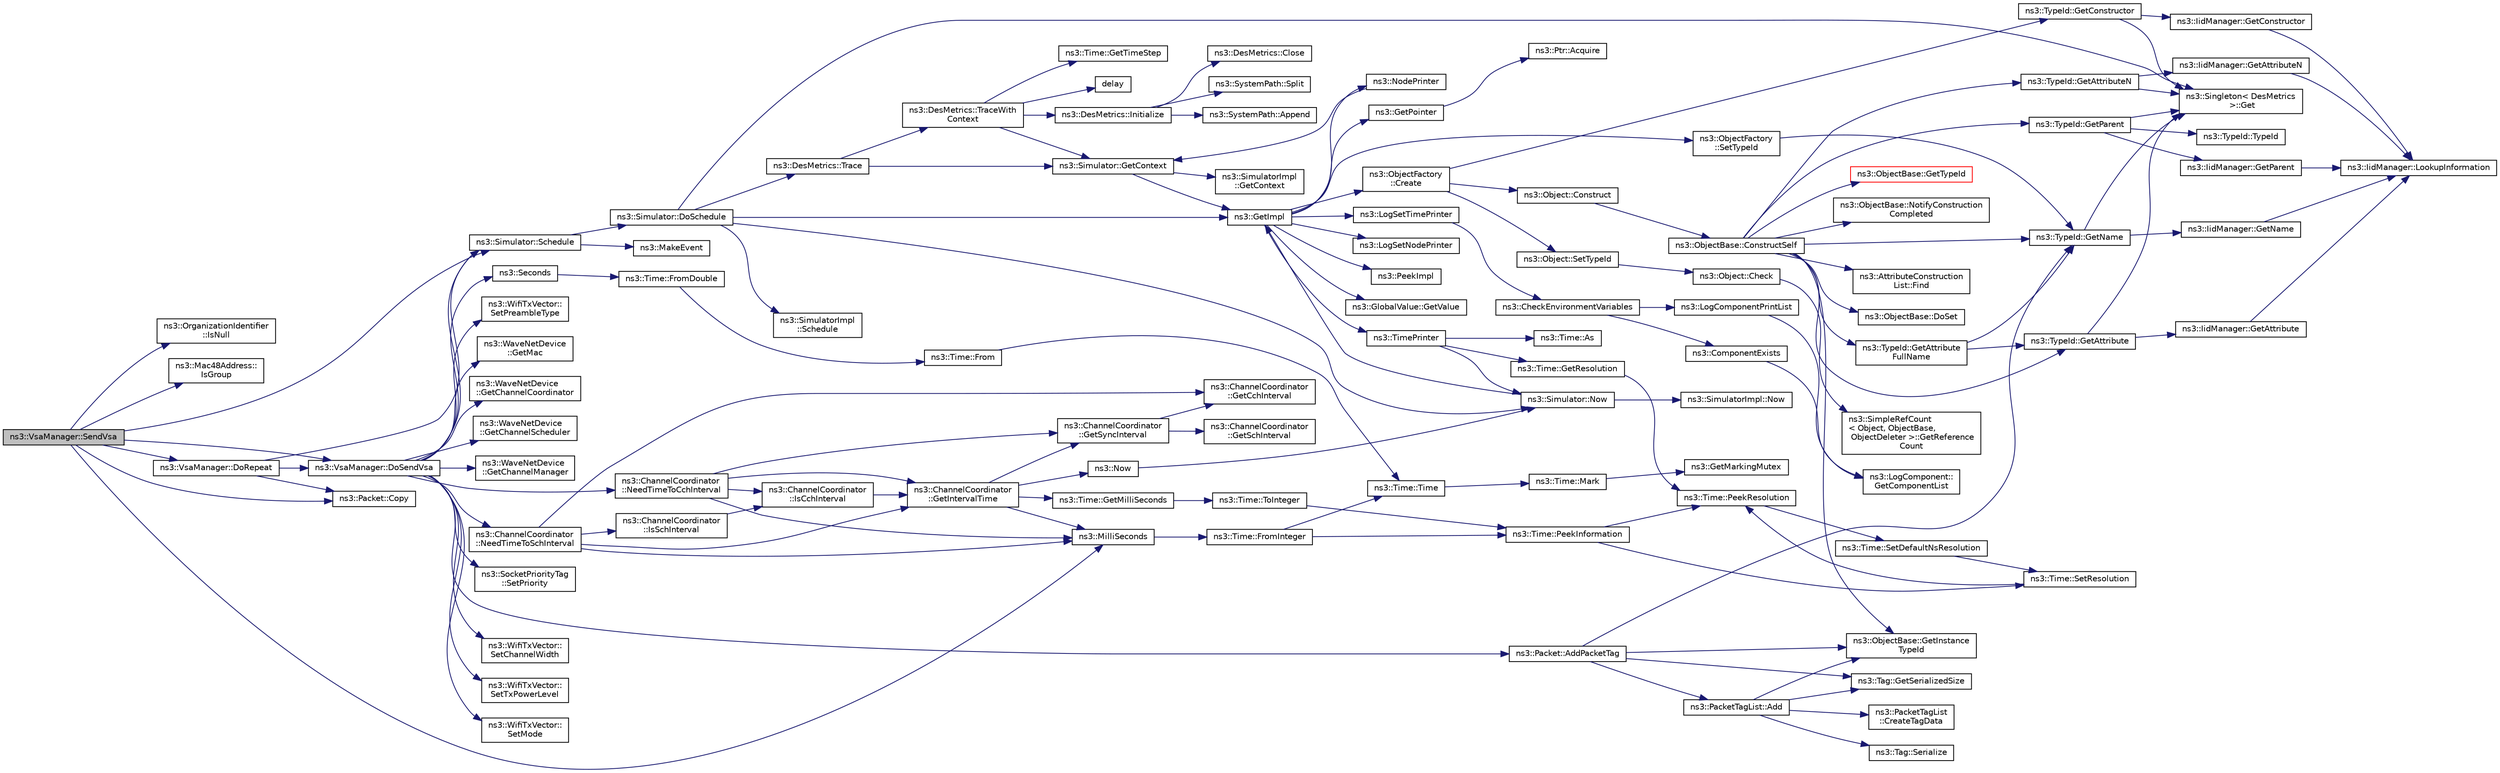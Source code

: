 digraph "ns3::VsaManager::SendVsa"
{
  edge [fontname="Helvetica",fontsize="10",labelfontname="Helvetica",labelfontsize="10"];
  node [fontname="Helvetica",fontsize="10",shape=record];
  rankdir="LR";
  Node1 [label="ns3::VsaManager::SendVsa",height=0.2,width=0.4,color="black", fillcolor="grey75", style="filled", fontcolor="black"];
  Node1 -> Node2 [color="midnightblue",fontsize="10",style="solid"];
  Node2 [label="ns3::OrganizationIdentifier\l::IsNull",height=0.2,width=0.4,color="black", fillcolor="white", style="filled",URL="$d4/dac/classns3_1_1OrganizationIdentifier.html#a40c43d904d972875133a53eda72ce00e"];
  Node1 -> Node3 [color="midnightblue",fontsize="10",style="solid"];
  Node3 [label="ns3::Mac48Address::\lIsGroup",height=0.2,width=0.4,color="black", fillcolor="white", style="filled",URL="$db/dee/classns3_1_1Mac48Address.html#ae191b13b8ecd9d138c2301483ab826e8"];
  Node1 -> Node4 [color="midnightblue",fontsize="10",style="solid"];
  Node4 [label="ns3::MilliSeconds",height=0.2,width=0.4,color="black", fillcolor="white", style="filled",URL="$d1/dec/group__timecivil.html#gaf26127cf4571146b83a92ee18679c7a9"];
  Node4 -> Node5 [color="midnightblue",fontsize="10",style="solid"];
  Node5 [label="ns3::Time::FromInteger",height=0.2,width=0.4,color="black", fillcolor="white", style="filled",URL="$dc/d04/classns3_1_1Time.html#a3e742c67b2764e75ff95f9b754d43fe9"];
  Node5 -> Node6 [color="midnightblue",fontsize="10",style="solid"];
  Node6 [label="ns3::Time::PeekInformation",height=0.2,width=0.4,color="black", fillcolor="white", style="filled",URL="$dc/d04/classns3_1_1Time.html#a0b023c55c20582aa7c1781aacf128034"];
  Node6 -> Node7 [color="midnightblue",fontsize="10",style="solid"];
  Node7 [label="ns3::Time::PeekResolution",height=0.2,width=0.4,color="black", fillcolor="white", style="filled",URL="$dc/d04/classns3_1_1Time.html#a963e53522278fcbdf1ab9f7adbd0f5d6"];
  Node7 -> Node8 [color="midnightblue",fontsize="10",style="solid"];
  Node8 [label="ns3::Time::SetDefaultNsResolution",height=0.2,width=0.4,color="black", fillcolor="white", style="filled",URL="$dc/d04/classns3_1_1Time.html#a6a872e62f71dfa817fef2c549473d980"];
  Node8 -> Node9 [color="midnightblue",fontsize="10",style="solid"];
  Node9 [label="ns3::Time::SetResolution",height=0.2,width=0.4,color="black", fillcolor="white", style="filled",URL="$dc/d04/classns3_1_1Time.html#ac89165ba7715b66017a49c718f4aef09"];
  Node9 -> Node7 [color="midnightblue",fontsize="10",style="solid"];
  Node6 -> Node9 [color="midnightblue",fontsize="10",style="solid"];
  Node5 -> Node10 [color="midnightblue",fontsize="10",style="solid"];
  Node10 [label="ns3::Time::Time",height=0.2,width=0.4,color="black", fillcolor="white", style="filled",URL="$dc/d04/classns3_1_1Time.html#a8a39dc1b8cbbd7fe6d940e492d1b925e"];
  Node10 -> Node11 [color="midnightblue",fontsize="10",style="solid"];
  Node11 [label="ns3::Time::Mark",height=0.2,width=0.4,color="black", fillcolor="white", style="filled",URL="$dc/d04/classns3_1_1Time.html#aa7eef2a1119c1c4855d99f1e83d44c54"];
  Node11 -> Node12 [color="midnightblue",fontsize="10",style="solid"];
  Node12 [label="ns3::GetMarkingMutex",height=0.2,width=0.4,color="black", fillcolor="white", style="filled",URL="$d7/d2e/namespacens3.html#ac4356aa982bd2ddb0f7ebbf94539919d"];
  Node1 -> Node13 [color="midnightblue",fontsize="10",style="solid"];
  Node13 [label="ns3::Simulator::Schedule",height=0.2,width=0.4,color="black", fillcolor="white", style="filled",URL="$d7/deb/classns3_1_1Simulator.html#a671882c894a08af4a5e91181bf1eec13"];
  Node13 -> Node14 [color="midnightblue",fontsize="10",style="solid"];
  Node14 [label="ns3::Simulator::DoSchedule",height=0.2,width=0.4,color="black", fillcolor="white", style="filled",URL="$d7/deb/classns3_1_1Simulator.html#a47af23973938819bdc89cb2807e09ed5"];
  Node14 -> Node15 [color="midnightblue",fontsize="10",style="solid"];
  Node15 [label="ns3::Singleton\< DesMetrics\l \>::Get",height=0.2,width=0.4,color="black", fillcolor="white", style="filled",URL="$d8/d77/classns3_1_1Singleton.html#a80a2cd3c25a27ea72add7a9f7a141ffa"];
  Node14 -> Node16 [color="midnightblue",fontsize="10",style="solid"];
  Node16 [label="ns3::DesMetrics::Trace",height=0.2,width=0.4,color="black", fillcolor="white", style="filled",URL="$d5/d69/classns3_1_1DesMetrics.html#ab7c6c097412d0398affbc9f8d2643160"];
  Node16 -> Node17 [color="midnightblue",fontsize="10",style="solid"];
  Node17 [label="ns3::DesMetrics::TraceWith\lContext",height=0.2,width=0.4,color="black", fillcolor="white", style="filled",URL="$d5/d69/classns3_1_1DesMetrics.html#abc404d9eee92f4e8fd67f5d200490ed6"];
  Node17 -> Node18 [color="midnightblue",fontsize="10",style="solid"];
  Node18 [label="ns3::DesMetrics::Initialize",height=0.2,width=0.4,color="black", fillcolor="white", style="filled",URL="$d5/d69/classns3_1_1DesMetrics.html#a63bf3891d9fd2cf8c76b375b3db67756"];
  Node18 -> Node19 [color="midnightblue",fontsize="10",style="solid"];
  Node19 [label="ns3::DesMetrics::Close",height=0.2,width=0.4,color="black", fillcolor="white", style="filled",URL="$d5/d69/classns3_1_1DesMetrics.html#a17b52dbb23cd230d64404f57f59029c5"];
  Node18 -> Node20 [color="midnightblue",fontsize="10",style="solid"];
  Node20 [label="ns3::SystemPath::Split",height=0.2,width=0.4,color="black", fillcolor="white", style="filled",URL="$d0/dde/group__systempath.html#ga523072e05da63b63113d1bea840edf1a"];
  Node18 -> Node21 [color="midnightblue",fontsize="10",style="solid"];
  Node21 [label="ns3::SystemPath::Append",height=0.2,width=0.4,color="black", fillcolor="white", style="filled",URL="$d0/dde/group__systempath.html#gaaa5a530cee42c8eda7e4f4523ef7e1cd"];
  Node17 -> Node22 [color="midnightblue",fontsize="10",style="solid"];
  Node22 [label="ns3::Simulator::GetContext",height=0.2,width=0.4,color="black", fillcolor="white", style="filled",URL="$d7/deb/classns3_1_1Simulator.html#a8514b74ee2c42916b351b33c4a963bb0"];
  Node22 -> Node23 [color="midnightblue",fontsize="10",style="solid"];
  Node23 [label="ns3::GetImpl",height=0.2,width=0.4,color="black", fillcolor="white", style="filled",URL="$d4/d8b/group__simulator.html#ga42eb4eddad41528d4d99794a3dae3fd0",tooltip="Get the SimulatorImpl singleton. "];
  Node23 -> Node24 [color="midnightblue",fontsize="10",style="solid"];
  Node24 [label="ns3::PeekImpl",height=0.2,width=0.4,color="black", fillcolor="white", style="filled",URL="$d4/d8b/group__simulator.html#ga233c5c38de117e4e4a5a9cd168694792",tooltip="Get the static SimulatorImpl instance. "];
  Node23 -> Node25 [color="midnightblue",fontsize="10",style="solid"];
  Node25 [label="ns3::GlobalValue::GetValue",height=0.2,width=0.4,color="black", fillcolor="white", style="filled",URL="$dc/d02/classns3_1_1GlobalValue.html#aa33773cb952ba3c285a03ae2c4769b84"];
  Node23 -> Node26 [color="midnightblue",fontsize="10",style="solid"];
  Node26 [label="ns3::ObjectFactory\l::SetTypeId",height=0.2,width=0.4,color="black", fillcolor="white", style="filled",URL="$d5/d0d/classns3_1_1ObjectFactory.html#a77dcd099064038a1eb7a6b8251229ec3"];
  Node26 -> Node27 [color="midnightblue",fontsize="10",style="solid"];
  Node27 [label="ns3::TypeId::GetName",height=0.2,width=0.4,color="black", fillcolor="white", style="filled",URL="$d6/d11/classns3_1_1TypeId.html#aa3c41c79ae428b3cb396a9c6bb3ef314"];
  Node27 -> Node15 [color="midnightblue",fontsize="10",style="solid"];
  Node27 -> Node28 [color="midnightblue",fontsize="10",style="solid"];
  Node28 [label="ns3::IidManager::GetName",height=0.2,width=0.4,color="black", fillcolor="white", style="filled",URL="$d4/d1c/classns3_1_1IidManager.html#a5d68d0f0f44594dcdec239dbdb5bf53c"];
  Node28 -> Node29 [color="midnightblue",fontsize="10",style="solid"];
  Node29 [label="ns3::IidManager::LookupInformation",height=0.2,width=0.4,color="black", fillcolor="white", style="filled",URL="$d4/d1c/classns3_1_1IidManager.html#a6b1f4ba2815dba27a377e8a8db2384cf"];
  Node23 -> Node30 [color="midnightblue",fontsize="10",style="solid"];
  Node30 [label="ns3::GetPointer",height=0.2,width=0.4,color="black", fillcolor="white", style="filled",URL="$d7/d2e/namespacens3.html#ab4e173cdfd43d17c1a40d5348510a670"];
  Node30 -> Node31 [color="midnightblue",fontsize="10",style="solid"];
  Node31 [label="ns3::Ptr::Acquire",height=0.2,width=0.4,color="black", fillcolor="white", style="filled",URL="$dc/d90/classns3_1_1Ptr.html#a9579b15e8c42dcdff5869d9d987562fb"];
  Node23 -> Node32 [color="midnightblue",fontsize="10",style="solid"];
  Node32 [label="ns3::ObjectFactory\l::Create",height=0.2,width=0.4,color="black", fillcolor="white", style="filled",URL="$d5/d0d/classns3_1_1ObjectFactory.html#a18152e93f0a6fe184ed7300cb31e9896"];
  Node32 -> Node33 [color="midnightblue",fontsize="10",style="solid"];
  Node33 [label="ns3::TypeId::GetConstructor",height=0.2,width=0.4,color="black", fillcolor="white", style="filled",URL="$d6/d11/classns3_1_1TypeId.html#ad9b0bc71ee7593a1ff23ff8d53938e95"];
  Node33 -> Node15 [color="midnightblue",fontsize="10",style="solid"];
  Node33 -> Node34 [color="midnightblue",fontsize="10",style="solid"];
  Node34 [label="ns3::IidManager::GetConstructor",height=0.2,width=0.4,color="black", fillcolor="white", style="filled",URL="$d4/d1c/classns3_1_1IidManager.html#ab10b30abe7efc5456b7930aab8638280"];
  Node34 -> Node29 [color="midnightblue",fontsize="10",style="solid"];
  Node32 -> Node35 [color="midnightblue",fontsize="10",style="solid"];
  Node35 [label="ns3::Object::SetTypeId",height=0.2,width=0.4,color="black", fillcolor="white", style="filled",URL="$d9/d77/classns3_1_1Object.html#a19b1ebd8ec8fe404845e665880a6c5ad"];
  Node35 -> Node36 [color="midnightblue",fontsize="10",style="solid"];
  Node36 [label="ns3::Object::Check",height=0.2,width=0.4,color="black", fillcolor="white", style="filled",URL="$d9/d77/classns3_1_1Object.html#a7e7f89fb0a81d0189cbcacee64b67e4e"];
  Node36 -> Node37 [color="midnightblue",fontsize="10",style="solid"];
  Node37 [label="ns3::SimpleRefCount\l\< Object, ObjectBase,\l ObjectDeleter \>::GetReference\lCount",height=0.2,width=0.4,color="black", fillcolor="white", style="filled",URL="$da/da1/classns3_1_1SimpleRefCount.html#a05378396c93bcc7d6bf78a9ee9ae9cca"];
  Node32 -> Node38 [color="midnightblue",fontsize="10",style="solid"];
  Node38 [label="ns3::Object::Construct",height=0.2,width=0.4,color="black", fillcolor="white", style="filled",URL="$d9/d77/classns3_1_1Object.html#a636e8411dc5228771f45c9b805d348fa"];
  Node38 -> Node39 [color="midnightblue",fontsize="10",style="solid"];
  Node39 [label="ns3::ObjectBase::ConstructSelf",height=0.2,width=0.4,color="black", fillcolor="white", style="filled",URL="$d2/dac/classns3_1_1ObjectBase.html#a5cda18dec6d0744cb652a3ed60056958"];
  Node39 -> Node40 [color="midnightblue",fontsize="10",style="solid"];
  Node40 [label="ns3::ObjectBase::GetInstance\lTypeId",height=0.2,width=0.4,color="black", fillcolor="white", style="filled",URL="$d2/dac/classns3_1_1ObjectBase.html#abe5b43a6f5b99a92a4c3122db31f06fb"];
  Node39 -> Node27 [color="midnightblue",fontsize="10",style="solid"];
  Node39 -> Node41 [color="midnightblue",fontsize="10",style="solid"];
  Node41 [label="ns3::TypeId::GetAttributeN",height=0.2,width=0.4,color="black", fillcolor="white", style="filled",URL="$d6/d11/classns3_1_1TypeId.html#a679c4713f613126a51eb400b345302cb"];
  Node41 -> Node15 [color="midnightblue",fontsize="10",style="solid"];
  Node41 -> Node42 [color="midnightblue",fontsize="10",style="solid"];
  Node42 [label="ns3::IidManager::GetAttributeN",height=0.2,width=0.4,color="black", fillcolor="white", style="filled",URL="$d4/d1c/classns3_1_1IidManager.html#aecf79ed6edb63647774dbfe90cc4f1e2"];
  Node42 -> Node29 [color="midnightblue",fontsize="10",style="solid"];
  Node39 -> Node43 [color="midnightblue",fontsize="10",style="solid"];
  Node43 [label="ns3::TypeId::GetAttribute",height=0.2,width=0.4,color="black", fillcolor="white", style="filled",URL="$d6/d11/classns3_1_1TypeId.html#aa1b746e64e606f94cbedda7cf89788c2"];
  Node43 -> Node15 [color="midnightblue",fontsize="10",style="solid"];
  Node43 -> Node44 [color="midnightblue",fontsize="10",style="solid"];
  Node44 [label="ns3::IidManager::GetAttribute",height=0.2,width=0.4,color="black", fillcolor="white", style="filled",URL="$d4/d1c/classns3_1_1IidManager.html#ae511907e47b48166763e60c583a5a940"];
  Node44 -> Node29 [color="midnightblue",fontsize="10",style="solid"];
  Node39 -> Node45 [color="midnightblue",fontsize="10",style="solid"];
  Node45 [label="ns3::AttributeConstruction\lList::Find",height=0.2,width=0.4,color="black", fillcolor="white", style="filled",URL="$d3/df3/classns3_1_1AttributeConstructionList.html#a22de5cf3e1bcd9dc6c7748fc911811b4"];
  Node39 -> Node46 [color="midnightblue",fontsize="10",style="solid"];
  Node46 [label="ns3::ObjectBase::DoSet",height=0.2,width=0.4,color="black", fillcolor="white", style="filled",URL="$d2/dac/classns3_1_1ObjectBase.html#afe5f2f7b2fabc99aa33f9bb434e3b695"];
  Node39 -> Node47 [color="midnightblue",fontsize="10",style="solid"];
  Node47 [label="ns3::TypeId::GetAttribute\lFullName",height=0.2,width=0.4,color="black", fillcolor="white", style="filled",URL="$d6/d11/classns3_1_1TypeId.html#a1da5483f43630ea65952099fc39944a2"];
  Node47 -> Node43 [color="midnightblue",fontsize="10",style="solid"];
  Node47 -> Node27 [color="midnightblue",fontsize="10",style="solid"];
  Node39 -> Node48 [color="midnightblue",fontsize="10",style="solid"];
  Node48 [label="ns3::TypeId::GetParent",height=0.2,width=0.4,color="black", fillcolor="white", style="filled",URL="$d6/d11/classns3_1_1TypeId.html#ac51f28398d2ef1f9a7790047c43dd22c"];
  Node48 -> Node15 [color="midnightblue",fontsize="10",style="solid"];
  Node48 -> Node49 [color="midnightblue",fontsize="10",style="solid"];
  Node49 [label="ns3::IidManager::GetParent",height=0.2,width=0.4,color="black", fillcolor="white", style="filled",URL="$d4/d1c/classns3_1_1IidManager.html#a504f9d76281bd6149556b1d15e80231d"];
  Node49 -> Node29 [color="midnightblue",fontsize="10",style="solid"];
  Node48 -> Node50 [color="midnightblue",fontsize="10",style="solid"];
  Node50 [label="ns3::TypeId::TypeId",height=0.2,width=0.4,color="black", fillcolor="white", style="filled",URL="$d6/d11/classns3_1_1TypeId.html#ab76e26690f1af4f1cffa6a72245e8928"];
  Node39 -> Node51 [color="midnightblue",fontsize="10",style="solid"];
  Node51 [label="ns3::ObjectBase::GetTypeId",height=0.2,width=0.4,color="red", fillcolor="white", style="filled",URL="$d2/dac/classns3_1_1ObjectBase.html#a2b870298ebceaaeffc9d65e15c022eac"];
  Node39 -> Node52 [color="midnightblue",fontsize="10",style="solid"];
  Node52 [label="ns3::ObjectBase::NotifyConstruction\lCompleted",height=0.2,width=0.4,color="black", fillcolor="white", style="filled",URL="$d2/dac/classns3_1_1ObjectBase.html#aa349348317dbdb62a7ee1df89db1eb8b"];
  Node23 -> Node53 [color="midnightblue",fontsize="10",style="solid"];
  Node53 [label="ns3::LogSetTimePrinter",height=0.2,width=0.4,color="black", fillcolor="white", style="filled",URL="$d7/d2e/namespacens3.html#acf6a1749b3febc5a6a5b2b8620138d80"];
  Node53 -> Node54 [color="midnightblue",fontsize="10",style="solid"];
  Node54 [label="ns3::CheckEnvironmentVariables",height=0.2,width=0.4,color="black", fillcolor="white", style="filled",URL="$d8/dff/group__logging.html#gacdc0bdeb2d8a90089d4fb09c4b8569ff"];
  Node54 -> Node55 [color="midnightblue",fontsize="10",style="solid"];
  Node55 [label="ns3::ComponentExists",height=0.2,width=0.4,color="black", fillcolor="white", style="filled",URL="$d8/dff/group__logging.html#gaadcc698770aae684c54dbd1ef4e4b37a"];
  Node55 -> Node56 [color="midnightblue",fontsize="10",style="solid"];
  Node56 [label="ns3::LogComponent::\lGetComponentList",height=0.2,width=0.4,color="black", fillcolor="white", style="filled",URL="$d9/d3f/classns3_1_1LogComponent.html#a63eb2c0fd93c30f9081443c2fd4bffe9"];
  Node54 -> Node57 [color="midnightblue",fontsize="10",style="solid"];
  Node57 [label="ns3::LogComponentPrintList",height=0.2,width=0.4,color="black", fillcolor="white", style="filled",URL="$d7/d2e/namespacens3.html#a5252703c3f8260fd6dc609f1b276e57c"];
  Node57 -> Node56 [color="midnightblue",fontsize="10",style="solid"];
  Node23 -> Node58 [color="midnightblue",fontsize="10",style="solid"];
  Node58 [label="ns3::TimePrinter",height=0.2,width=0.4,color="black", fillcolor="white", style="filled",URL="$d8/dff/group__logging.html#gaaad3642e8247a056cd83001d805b0812"];
  Node58 -> Node59 [color="midnightblue",fontsize="10",style="solid"];
  Node59 [label="ns3::Time::GetResolution",height=0.2,width=0.4,color="black", fillcolor="white", style="filled",URL="$dc/d04/classns3_1_1Time.html#a1444f0f08b5e19f031157609e32fcf98"];
  Node59 -> Node7 [color="midnightblue",fontsize="10",style="solid"];
  Node58 -> Node60 [color="midnightblue",fontsize="10",style="solid"];
  Node60 [label="ns3::Simulator::Now",height=0.2,width=0.4,color="black", fillcolor="white", style="filled",URL="$d7/deb/classns3_1_1Simulator.html#ac3178fa975b419f7875e7105be122800"];
  Node60 -> Node23 [color="midnightblue",fontsize="10",style="solid"];
  Node60 -> Node61 [color="midnightblue",fontsize="10",style="solid"];
  Node61 [label="ns3::SimulatorImpl::Now",height=0.2,width=0.4,color="black", fillcolor="white", style="filled",URL="$d2/d19/classns3_1_1SimulatorImpl.html#aa516c50060846adc6fd316e83ef0797c"];
  Node58 -> Node62 [color="midnightblue",fontsize="10",style="solid"];
  Node62 [label="ns3::Time::As",height=0.2,width=0.4,color="black", fillcolor="white", style="filled",URL="$dc/d04/classns3_1_1Time.html#a0bb1110638ce9938248bd07865a328ab"];
  Node23 -> Node63 [color="midnightblue",fontsize="10",style="solid"];
  Node63 [label="ns3::LogSetNodePrinter",height=0.2,width=0.4,color="black", fillcolor="white", style="filled",URL="$d7/d2e/namespacens3.html#aa6e659ca357c8309352fa0f146793810"];
  Node23 -> Node64 [color="midnightblue",fontsize="10",style="solid"];
  Node64 [label="ns3::NodePrinter",height=0.2,width=0.4,color="black", fillcolor="white", style="filled",URL="$d8/dff/group__logging.html#gaaffbf70ff3766cd62b8bbd9b140d2a1b"];
  Node64 -> Node22 [color="midnightblue",fontsize="10",style="solid"];
  Node22 -> Node65 [color="midnightblue",fontsize="10",style="solid"];
  Node65 [label="ns3::SimulatorImpl\l::GetContext",height=0.2,width=0.4,color="black", fillcolor="white", style="filled",URL="$d2/d19/classns3_1_1SimulatorImpl.html#a8b66270c97766c0adb997e2535648557"];
  Node17 -> Node66 [color="midnightblue",fontsize="10",style="solid"];
  Node66 [label="ns3::Time::GetTimeStep",height=0.2,width=0.4,color="black", fillcolor="white", style="filled",URL="$dc/d04/classns3_1_1Time.html#a40a7025b73dac7d02f8a4e1e54eaa5b5"];
  Node17 -> Node67 [color="midnightblue",fontsize="10",style="solid"];
  Node67 [label="delay",height=0.2,width=0.4,color="black", fillcolor="white", style="filled",URL="$d8/d68/lte_2model_2fading-traces_2fading__trace__generator_8m.html#a7964e6aa8f61a9d28973c8267a606ad8"];
  Node16 -> Node22 [color="midnightblue",fontsize="10",style="solid"];
  Node14 -> Node60 [color="midnightblue",fontsize="10",style="solid"];
  Node14 -> Node23 [color="midnightblue",fontsize="10",style="solid"];
  Node14 -> Node68 [color="midnightblue",fontsize="10",style="solid"];
  Node68 [label="ns3::SimulatorImpl\l::Schedule",height=0.2,width=0.4,color="black", fillcolor="white", style="filled",URL="$d2/d19/classns3_1_1SimulatorImpl.html#a24eac97ca7dc0e64162e3596064cfb5c"];
  Node13 -> Node69 [color="midnightblue",fontsize="10",style="solid"];
  Node69 [label="ns3::MakeEvent",height=0.2,width=0.4,color="black", fillcolor="white", style="filled",URL="$d0/dac/group__makeeventfnptr.html#ga289a28a2497c18a9bd299e5e2014094b"];
  Node1 -> Node70 [color="midnightblue",fontsize="10",style="solid"];
  Node70 [label="ns3::VsaManager::DoRepeat",height=0.2,width=0.4,color="black", fillcolor="white", style="filled",URL="$de/d6e/classns3_1_1VsaManager.html#a5731f78c47436e8cb495052b1fe42f65"];
  Node70 -> Node13 [color="midnightblue",fontsize="10",style="solid"];
  Node70 -> Node71 [color="midnightblue",fontsize="10",style="solid"];
  Node71 [label="ns3::VsaManager::DoSendVsa",height=0.2,width=0.4,color="black", fillcolor="white", style="filled",URL="$de/d6e/classns3_1_1VsaManager.html#a3d56f68f3b98bd45ccc6c56c9a6244db"];
  Node71 -> Node72 [color="midnightblue",fontsize="10",style="solid"];
  Node72 [label="ns3::WaveNetDevice\l::GetChannelCoordinator",height=0.2,width=0.4,color="black", fillcolor="white", style="filled",URL="$d4/d1c/classns3_1_1WaveNetDevice.html#af2995fc465c490ae033e98c5beabd7f1"];
  Node71 -> Node73 [color="midnightblue",fontsize="10",style="solid"];
  Node73 [label="ns3::WaveNetDevice\l::GetChannelScheduler",height=0.2,width=0.4,color="black", fillcolor="white", style="filled",URL="$d4/d1c/classns3_1_1WaveNetDevice.html#abae0924be9be442fa0b234c82047e368"];
  Node71 -> Node74 [color="midnightblue",fontsize="10",style="solid"];
  Node74 [label="ns3::WaveNetDevice\l::GetChannelManager",height=0.2,width=0.4,color="black", fillcolor="white", style="filled",URL="$d4/d1c/classns3_1_1WaveNetDevice.html#a4c0b3d018ff1ade5c8c9375d9e43f5ad"];
  Node71 -> Node75 [color="midnightblue",fontsize="10",style="solid"];
  Node75 [label="ns3::ChannelCoordinator\l::NeedTimeToSchInterval",height=0.2,width=0.4,color="black", fillcolor="white", style="filled",URL="$d9/dca/classns3_1_1ChannelCoordinator.html#a8e1cfa5e191ec2609b8de45ceda6d4f1"];
  Node75 -> Node76 [color="midnightblue",fontsize="10",style="solid"];
  Node76 [label="ns3::ChannelCoordinator\l::IsSchInterval",height=0.2,width=0.4,color="black", fillcolor="white", style="filled",URL="$d9/dca/classns3_1_1ChannelCoordinator.html#a347bdf5153926f4ee16fb7b202db3121"];
  Node76 -> Node77 [color="midnightblue",fontsize="10",style="solid"];
  Node77 [label="ns3::ChannelCoordinator\l::IsCchInterval",height=0.2,width=0.4,color="black", fillcolor="white", style="filled",URL="$d9/dca/classns3_1_1ChannelCoordinator.html#a8a7e45692213154adb0341ab6de183e4"];
  Node77 -> Node78 [color="midnightblue",fontsize="10",style="solid"];
  Node78 [label="ns3::ChannelCoordinator\l::GetIntervalTime",height=0.2,width=0.4,color="black", fillcolor="white", style="filled",URL="$d9/dca/classns3_1_1ChannelCoordinator.html#afdbc02a9f0949de22c2ee13c5b5b5e16"];
  Node78 -> Node79 [color="midnightblue",fontsize="10",style="solid"];
  Node79 [label="ns3::Now",height=0.2,width=0.4,color="black", fillcolor="white", style="filled",URL="$d4/d8b/group__simulator.html#gac3635e2e87f7ce316c89290ee1b01d0d",tooltip="create an ns3::Time instance which contains the current simulation time. "];
  Node79 -> Node60 [color="midnightblue",fontsize="10",style="solid"];
  Node78 -> Node80 [color="midnightblue",fontsize="10",style="solid"];
  Node80 [label="ns3::ChannelCoordinator\l::GetSyncInterval",height=0.2,width=0.4,color="black", fillcolor="white", style="filled",URL="$d9/dca/classns3_1_1ChannelCoordinator.html#a1e92e2033eb6f01d792dbb06808bff81"];
  Node80 -> Node81 [color="midnightblue",fontsize="10",style="solid"];
  Node81 [label="ns3::ChannelCoordinator\l::GetCchInterval",height=0.2,width=0.4,color="black", fillcolor="white", style="filled",URL="$d9/dca/classns3_1_1ChannelCoordinator.html#a9716fda402d8768bf5488e7471c41eff"];
  Node80 -> Node82 [color="midnightblue",fontsize="10",style="solid"];
  Node82 [label="ns3::ChannelCoordinator\l::GetSchInterval",height=0.2,width=0.4,color="black", fillcolor="white", style="filled",URL="$d9/dca/classns3_1_1ChannelCoordinator.html#ac746b747df6aa82985ce5a7ac5ef77aa"];
  Node78 -> Node83 [color="midnightblue",fontsize="10",style="solid"];
  Node83 [label="ns3::Time::GetMilliSeconds",height=0.2,width=0.4,color="black", fillcolor="white", style="filled",URL="$dc/d04/classns3_1_1Time.html#aba3428a8b6c4c8d9014ce44145081f34"];
  Node83 -> Node84 [color="midnightblue",fontsize="10",style="solid"];
  Node84 [label="ns3::Time::ToInteger",height=0.2,width=0.4,color="black", fillcolor="white", style="filled",URL="$dc/d04/classns3_1_1Time.html#a0c9c8fb9ec7222c7799c1081f14f6031"];
  Node84 -> Node6 [color="midnightblue",fontsize="10",style="solid"];
  Node78 -> Node4 [color="midnightblue",fontsize="10",style="solid"];
  Node75 -> Node4 [color="midnightblue",fontsize="10",style="solid"];
  Node75 -> Node81 [color="midnightblue",fontsize="10",style="solid"];
  Node75 -> Node78 [color="midnightblue",fontsize="10",style="solid"];
  Node71 -> Node85 [color="midnightblue",fontsize="10",style="solid"];
  Node85 [label="ns3::Seconds",height=0.2,width=0.4,color="black", fillcolor="white", style="filled",URL="$d1/dec/group__timecivil.html#ga33c34b816f8ff6628e33d5c8e9713b9e"];
  Node85 -> Node86 [color="midnightblue",fontsize="10",style="solid"];
  Node86 [label="ns3::Time::FromDouble",height=0.2,width=0.4,color="black", fillcolor="white", style="filled",URL="$dc/d04/classns3_1_1Time.html#a60e845f4a74e62495b86356afe604cb4"];
  Node86 -> Node87 [color="midnightblue",fontsize="10",style="solid"];
  Node87 [label="ns3::Time::From",height=0.2,width=0.4,color="black", fillcolor="white", style="filled",URL="$dc/d04/classns3_1_1Time.html#a34e4acc13d0e08cc8cb9cd3b838b9baf"];
  Node87 -> Node10 [color="midnightblue",fontsize="10",style="solid"];
  Node71 -> Node13 [color="midnightblue",fontsize="10",style="solid"];
  Node71 -> Node88 [color="midnightblue",fontsize="10",style="solid"];
  Node88 [label="ns3::ChannelCoordinator\l::NeedTimeToCchInterval",height=0.2,width=0.4,color="black", fillcolor="white", style="filled",URL="$d9/dca/classns3_1_1ChannelCoordinator.html#a85fb03bd1d365308506e6edad9ffd6c9"];
  Node88 -> Node77 [color="midnightblue",fontsize="10",style="solid"];
  Node88 -> Node4 [color="midnightblue",fontsize="10",style="solid"];
  Node88 -> Node80 [color="midnightblue",fontsize="10",style="solid"];
  Node88 -> Node78 [color="midnightblue",fontsize="10",style="solid"];
  Node71 -> Node89 [color="midnightblue",fontsize="10",style="solid"];
  Node89 [label="ns3::SocketPriorityTag\l::SetPriority",height=0.2,width=0.4,color="black", fillcolor="white", style="filled",URL="$da/d3d/classns3_1_1SocketPriorityTag.html#aca4be6f3e7c133189a76171488be5cf4",tooltip="Set the tag&#39;s priority. "];
  Node71 -> Node90 [color="midnightblue",fontsize="10",style="solid"];
  Node90 [label="ns3::Packet::AddPacketTag",height=0.2,width=0.4,color="black", fillcolor="white", style="filled",URL="$dd/d7a/classns3_1_1Packet.html#a7400b8655852f5271c5957250d0141af",tooltip="Add a packet tag. "];
  Node90 -> Node40 [color="midnightblue",fontsize="10",style="solid"];
  Node90 -> Node27 [color="midnightblue",fontsize="10",style="solid"];
  Node90 -> Node91 [color="midnightblue",fontsize="10",style="solid"];
  Node91 [label="ns3::Tag::GetSerializedSize",height=0.2,width=0.4,color="black", fillcolor="white", style="filled",URL="$d0/d79/classns3_1_1Tag.html#a01c8efdea943fd8cce2ef5d4d67eefa6"];
  Node90 -> Node92 [color="midnightblue",fontsize="10",style="solid"];
  Node92 [label="ns3::PacketTagList::Add",height=0.2,width=0.4,color="black", fillcolor="white", style="filled",URL="$dd/d19/classns3_1_1PacketTagList.html#a37f008b6f336f3ac6232d558b93e8a6e"];
  Node92 -> Node40 [color="midnightblue",fontsize="10",style="solid"];
  Node92 -> Node93 [color="midnightblue",fontsize="10",style="solid"];
  Node93 [label="ns3::PacketTagList\l::CreateTagData",height=0.2,width=0.4,color="black", fillcolor="white", style="filled",URL="$dd/d19/classns3_1_1PacketTagList.html#abfab9cfb3a21336e2f7962cc51fcff94"];
  Node92 -> Node91 [color="midnightblue",fontsize="10",style="solid"];
  Node92 -> Node94 [color="midnightblue",fontsize="10",style="solid"];
  Node94 [label="ns3::Tag::Serialize",height=0.2,width=0.4,color="black", fillcolor="white", style="filled",URL="$d0/d79/classns3_1_1Tag.html#ac9aa7c4f923da5d2c82de94690101dc3"];
  Node71 -> Node95 [color="midnightblue",fontsize="10",style="solid"];
  Node95 [label="ns3::WifiTxVector::\lSetChannelWidth",height=0.2,width=0.4,color="black", fillcolor="white", style="filled",URL="$d0/d58/classns3_1_1WifiTxVector.html#a0af265bb9df36ba4012847160a23741d"];
  Node71 -> Node96 [color="midnightblue",fontsize="10",style="solid"];
  Node96 [label="ns3::WifiTxVector::\lSetTxPowerLevel",height=0.2,width=0.4,color="black", fillcolor="white", style="filled",URL="$d0/d58/classns3_1_1WifiTxVector.html#a25743cd89a5cb95ec22a9e584fa044f3"];
  Node71 -> Node97 [color="midnightblue",fontsize="10",style="solid"];
  Node97 [label="ns3::WifiTxVector::\lSetMode",height=0.2,width=0.4,color="black", fillcolor="white", style="filled",URL="$d0/d58/classns3_1_1WifiTxVector.html#af39f17fec348c22f8c963bcb6bb5fc53"];
  Node71 -> Node98 [color="midnightblue",fontsize="10",style="solid"];
  Node98 [label="ns3::WifiTxVector::\lSetPreambleType",height=0.2,width=0.4,color="black", fillcolor="white", style="filled",URL="$d0/d58/classns3_1_1WifiTxVector.html#afa5117513e1a7bfa717c3d7556192525"];
  Node71 -> Node99 [color="midnightblue",fontsize="10",style="solid"];
  Node99 [label="ns3::WaveNetDevice\l::GetMac",height=0.2,width=0.4,color="black", fillcolor="white", style="filled",URL="$d4/d1c/classns3_1_1WaveNetDevice.html#a899f670dd8eb023f0e40f19b536724eb"];
  Node70 -> Node100 [color="midnightblue",fontsize="10",style="solid"];
  Node100 [label="ns3::Packet::Copy",height=0.2,width=0.4,color="black", fillcolor="white", style="filled",URL="$dd/d7a/classns3_1_1Packet.html#a5d5c70802a5f77fc5f0001e0cfc1898b",tooltip="performs a COW copy of the packet. "];
  Node1 -> Node71 [color="midnightblue",fontsize="10",style="solid"];
  Node1 -> Node100 [color="midnightblue",fontsize="10",style="solid"];
}
